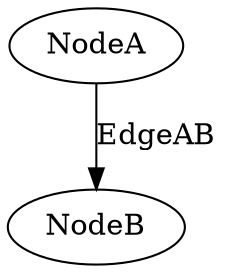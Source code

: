 digraph G1 {
    // Nodes
    uuid1 [label="NodeA"];
    uuid2 [label="NodeB"];
    
    // Edges
    uuid1 -> uuid2 [label="EdgeAB", provider="Provider1", ref="Ref1"];
}
